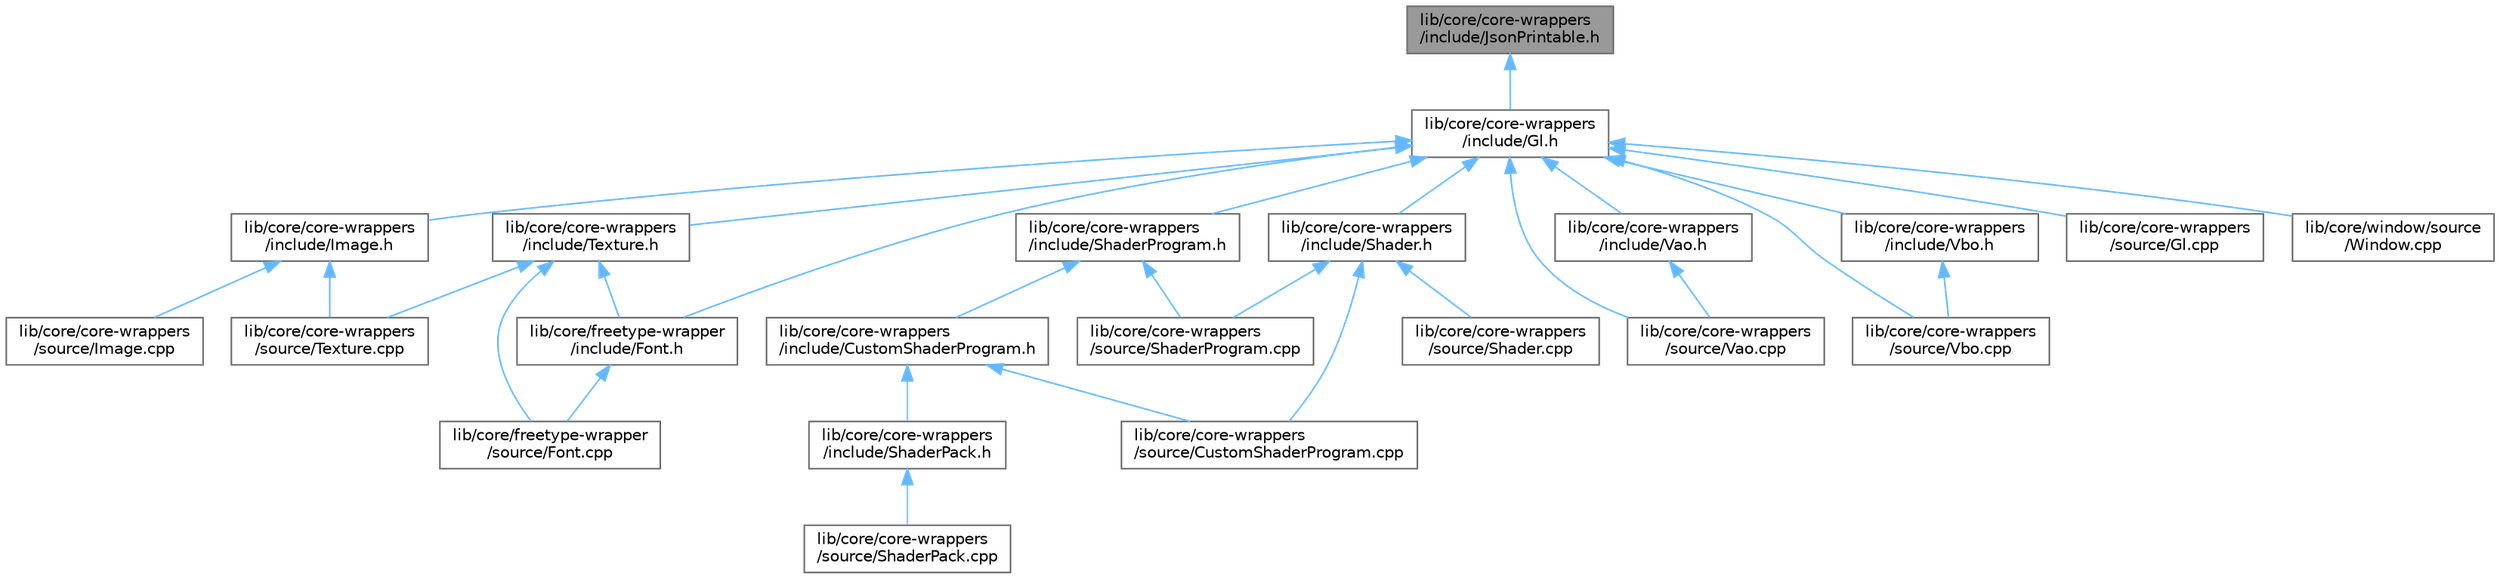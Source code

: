 digraph "lib/core/core-wrappers/include/JsonPrintable.h"
{
 // LATEX_PDF_SIZE
  bgcolor="transparent";
  edge [fontname=Helvetica,fontsize=10,labelfontname=Helvetica,labelfontsize=10];
  node [fontname=Helvetica,fontsize=10,shape=box,height=0.2,width=0.4];
  Node1 [id="Node000001",label="lib/core/core-wrappers\l/include/JsonPrintable.h",height=0.2,width=0.4,color="gray40", fillcolor="grey60", style="filled", fontcolor="black",tooltip=" "];
  Node1 -> Node2 [id="edge1_Node000001_Node000002",dir="back",color="steelblue1",style="solid",tooltip=" "];
  Node2 [id="Node000002",label="lib/core/core-wrappers\l/include/Gl.h",height=0.2,width=0.4,color="grey40", fillcolor="white", style="filled",URL="$_gl_8h.html",tooltip=" "];
  Node2 -> Node3 [id="edge2_Node000002_Node000003",dir="back",color="steelblue1",style="solid",tooltip=" "];
  Node3 [id="Node000003",label="lib/core/core-wrappers\l/include/Image.h",height=0.2,width=0.4,color="grey40", fillcolor="white", style="filled",URL="$_image_8h.html",tooltip=" "];
  Node3 -> Node4 [id="edge3_Node000003_Node000004",dir="back",color="steelblue1",style="solid",tooltip=" "];
  Node4 [id="Node000004",label="lib/core/core-wrappers\l/source/Image.cpp",height=0.2,width=0.4,color="grey40", fillcolor="white", style="filled",URL="$_image_8cpp.html",tooltip=" "];
  Node3 -> Node5 [id="edge4_Node000003_Node000005",dir="back",color="steelblue1",style="solid",tooltip=" "];
  Node5 [id="Node000005",label="lib/core/core-wrappers\l/source/Texture.cpp",height=0.2,width=0.4,color="grey40", fillcolor="white", style="filled",URL="$_texture_8cpp.html",tooltip=" "];
  Node2 -> Node6 [id="edge5_Node000002_Node000006",dir="back",color="steelblue1",style="solid",tooltip=" "];
  Node6 [id="Node000006",label="lib/core/core-wrappers\l/include/Shader.h",height=0.2,width=0.4,color="grey40", fillcolor="white", style="filled",URL="$_shader_8h.html",tooltip=" "];
  Node6 -> Node7 [id="edge6_Node000006_Node000007",dir="back",color="steelblue1",style="solid",tooltip=" "];
  Node7 [id="Node000007",label="lib/core/core-wrappers\l/source/CustomShaderProgram.cpp",height=0.2,width=0.4,color="grey40", fillcolor="white", style="filled",URL="$_custom_shader_program_8cpp.html",tooltip=" "];
  Node6 -> Node8 [id="edge7_Node000006_Node000008",dir="back",color="steelblue1",style="solid",tooltip=" "];
  Node8 [id="Node000008",label="lib/core/core-wrappers\l/source/Shader.cpp",height=0.2,width=0.4,color="grey40", fillcolor="white", style="filled",URL="$_shader_8cpp.html",tooltip=" "];
  Node6 -> Node9 [id="edge8_Node000006_Node000009",dir="back",color="steelblue1",style="solid",tooltip=" "];
  Node9 [id="Node000009",label="lib/core/core-wrappers\l/source/ShaderProgram.cpp",height=0.2,width=0.4,color="grey40", fillcolor="white", style="filled",URL="$_shader_program_8cpp.html",tooltip=" "];
  Node2 -> Node10 [id="edge9_Node000002_Node000010",dir="back",color="steelblue1",style="solid",tooltip=" "];
  Node10 [id="Node000010",label="lib/core/core-wrappers\l/include/ShaderProgram.h",height=0.2,width=0.4,color="grey40", fillcolor="white", style="filled",URL="$_shader_program_8h.html",tooltip=" "];
  Node10 -> Node11 [id="edge10_Node000010_Node000011",dir="back",color="steelblue1",style="solid",tooltip=" "];
  Node11 [id="Node000011",label="lib/core/core-wrappers\l/include/CustomShaderProgram.h",height=0.2,width=0.4,color="grey40", fillcolor="white", style="filled",URL="$_custom_shader_program_8h.html",tooltip=" "];
  Node11 -> Node12 [id="edge11_Node000011_Node000012",dir="back",color="steelblue1",style="solid",tooltip=" "];
  Node12 [id="Node000012",label="lib/core/core-wrappers\l/include/ShaderPack.h",height=0.2,width=0.4,color="grey40", fillcolor="white", style="filled",URL="$_shader_pack_8h.html",tooltip=" "];
  Node12 -> Node13 [id="edge12_Node000012_Node000013",dir="back",color="steelblue1",style="solid",tooltip=" "];
  Node13 [id="Node000013",label="lib/core/core-wrappers\l/source/ShaderPack.cpp",height=0.2,width=0.4,color="grey40", fillcolor="white", style="filled",URL="$_shader_pack_8cpp.html",tooltip=" "];
  Node11 -> Node7 [id="edge13_Node000011_Node000007",dir="back",color="steelblue1",style="solid",tooltip=" "];
  Node10 -> Node9 [id="edge14_Node000010_Node000009",dir="back",color="steelblue1",style="solid",tooltip=" "];
  Node2 -> Node14 [id="edge15_Node000002_Node000014",dir="back",color="steelblue1",style="solid",tooltip=" "];
  Node14 [id="Node000014",label="lib/core/core-wrappers\l/include/Texture.h",height=0.2,width=0.4,color="grey40", fillcolor="white", style="filled",URL="$_texture_8h.html",tooltip=" "];
  Node14 -> Node5 [id="edge16_Node000014_Node000005",dir="back",color="steelblue1",style="solid",tooltip=" "];
  Node14 -> Node15 [id="edge17_Node000014_Node000015",dir="back",color="steelblue1",style="solid",tooltip=" "];
  Node15 [id="Node000015",label="lib/core/freetype-wrapper\l/include/Font.h",height=0.2,width=0.4,color="grey40", fillcolor="white", style="filled",URL="$_font_8h.html",tooltip=" "];
  Node15 -> Node16 [id="edge18_Node000015_Node000016",dir="back",color="steelblue1",style="solid",tooltip=" "];
  Node16 [id="Node000016",label="lib/core/freetype-wrapper\l/source/Font.cpp",height=0.2,width=0.4,color="grey40", fillcolor="white", style="filled",URL="$_font_8cpp.html",tooltip=" "];
  Node14 -> Node16 [id="edge19_Node000014_Node000016",dir="back",color="steelblue1",style="solid",tooltip=" "];
  Node2 -> Node17 [id="edge20_Node000002_Node000017",dir="back",color="steelblue1",style="solid",tooltip=" "];
  Node17 [id="Node000017",label="lib/core/core-wrappers\l/include/Vao.h",height=0.2,width=0.4,color="grey40", fillcolor="white", style="filled",URL="$_vao_8h.html",tooltip=" "];
  Node17 -> Node18 [id="edge21_Node000017_Node000018",dir="back",color="steelblue1",style="solid",tooltip=" "];
  Node18 [id="Node000018",label="lib/core/core-wrappers\l/source/Vao.cpp",height=0.2,width=0.4,color="grey40", fillcolor="white", style="filled",URL="$_vao_8cpp.html",tooltip=" "];
  Node2 -> Node19 [id="edge22_Node000002_Node000019",dir="back",color="steelblue1",style="solid",tooltip=" "];
  Node19 [id="Node000019",label="lib/core/core-wrappers\l/include/Vbo.h",height=0.2,width=0.4,color="grey40", fillcolor="white", style="filled",URL="$_vbo_8h.html",tooltip=" "];
  Node19 -> Node20 [id="edge23_Node000019_Node000020",dir="back",color="steelblue1",style="solid",tooltip=" "];
  Node20 [id="Node000020",label="lib/core/core-wrappers\l/source/Vbo.cpp",height=0.2,width=0.4,color="grey40", fillcolor="white", style="filled",URL="$_vbo_8cpp.html",tooltip=" "];
  Node2 -> Node21 [id="edge24_Node000002_Node000021",dir="back",color="steelblue1",style="solid",tooltip=" "];
  Node21 [id="Node000021",label="lib/core/core-wrappers\l/source/Gl.cpp",height=0.2,width=0.4,color="grey40", fillcolor="white", style="filled",URL="$_gl_8cpp.html",tooltip=" "];
  Node2 -> Node18 [id="edge25_Node000002_Node000018",dir="back",color="steelblue1",style="solid",tooltip=" "];
  Node2 -> Node20 [id="edge26_Node000002_Node000020",dir="back",color="steelblue1",style="solid",tooltip=" "];
  Node2 -> Node15 [id="edge27_Node000002_Node000015",dir="back",color="steelblue1",style="solid",tooltip=" "];
  Node2 -> Node22 [id="edge28_Node000002_Node000022",dir="back",color="steelblue1",style="solid",tooltip=" "];
  Node22 [id="Node000022",label="lib/core/window/source\l/Window.cpp",height=0.2,width=0.4,color="grey40", fillcolor="white", style="filled",URL="$_window_8cpp.html",tooltip=" "];
}

